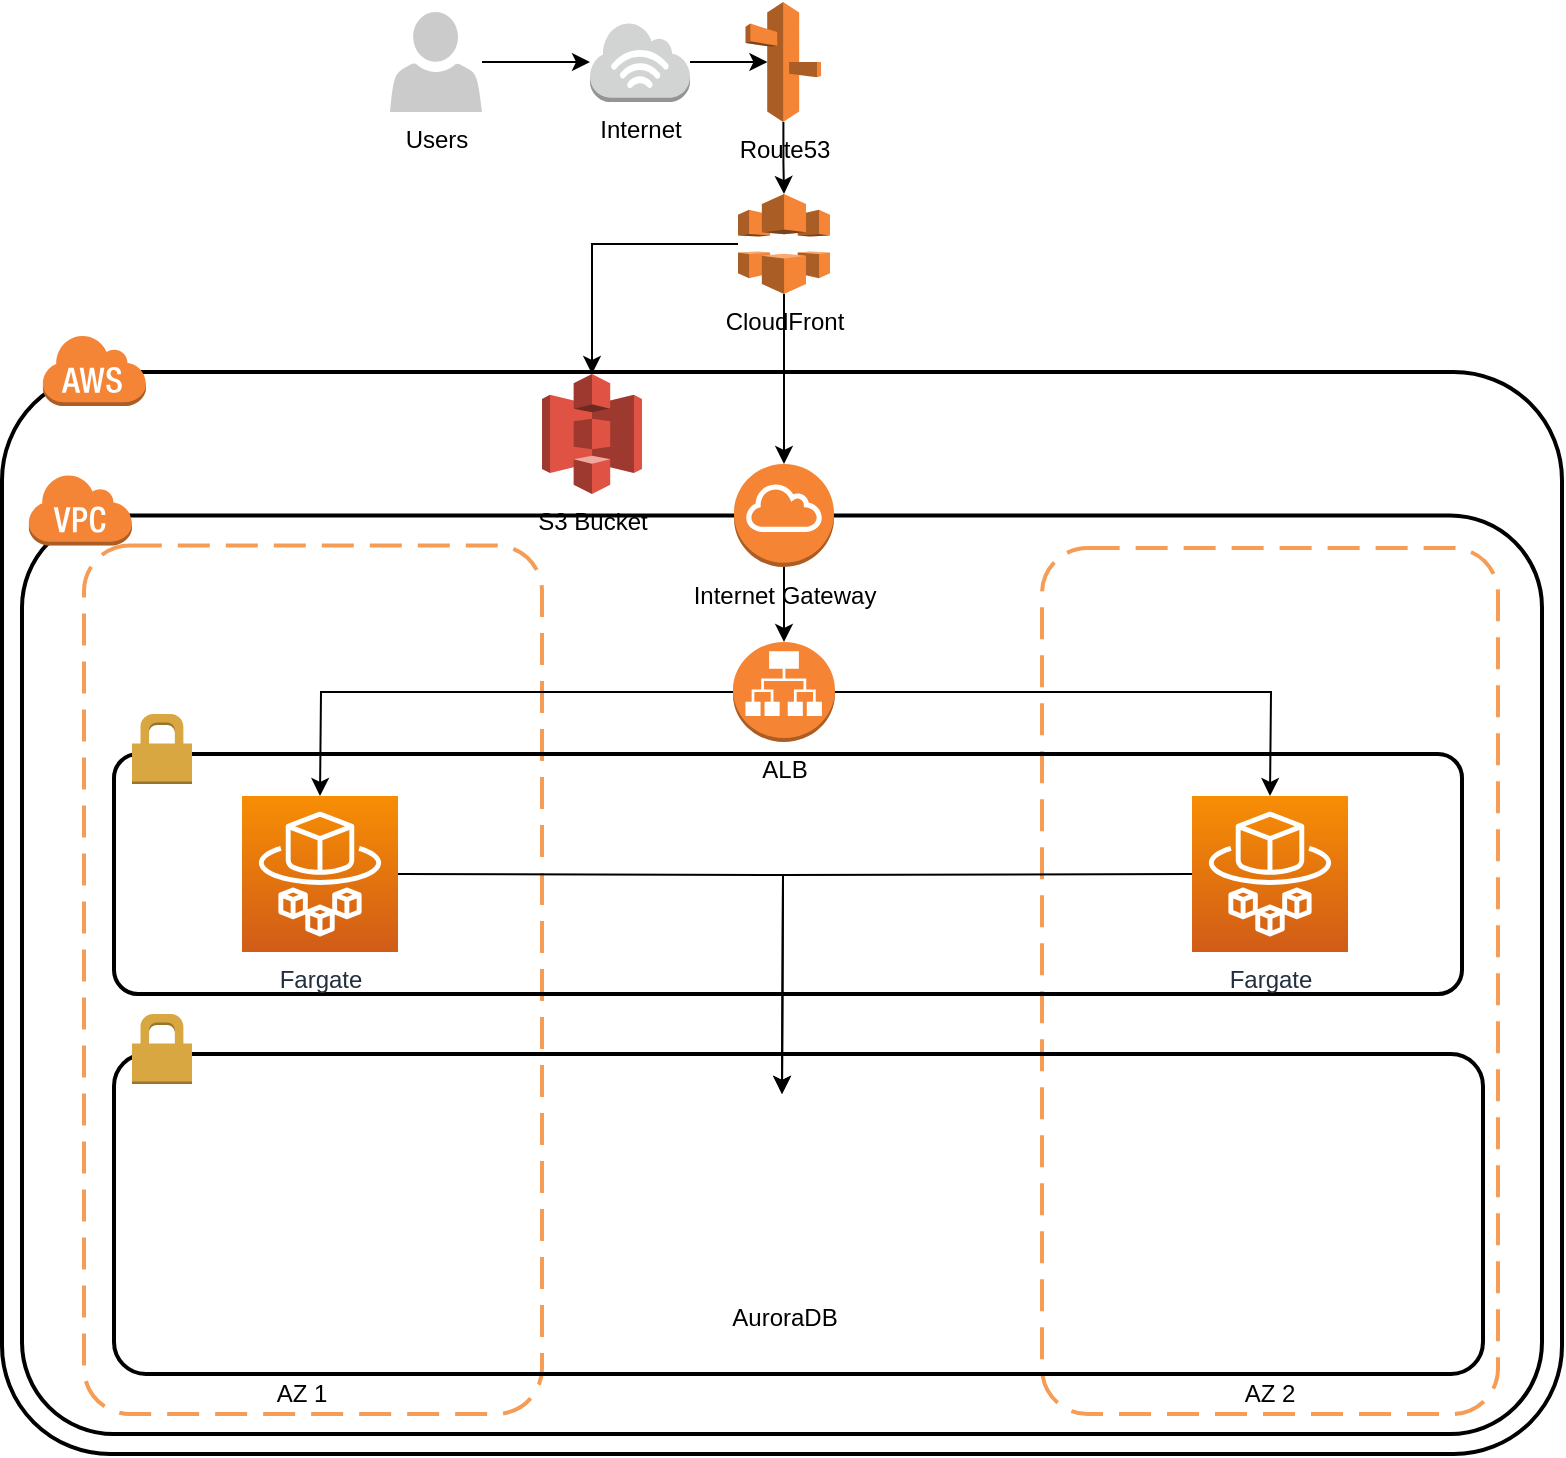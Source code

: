 <mxfile version="13.8.3" type="device"><diagram id="rb_7YdAGOzKOcm9xe8Fp" name="Page-1"><mxGraphModel dx="1248" dy="1731" grid="1" gridSize="10" guides="1" tooltips="1" connect="1" arrows="1" fold="1" page="1" pageScale="1" pageWidth="850" pageHeight="1100" math="0" shadow="0"><root><mxCell id="0"/><mxCell id="1" parent="0"/><mxCell id="lc7R9KoQZgKMYEyf-1Jp-14" value="" style="rounded=1;arcSize=10;dashed=0;fillColor=none;gradientColor=none;strokeWidth=2;" parent="1" vertex="1"><mxGeometry x="20" y="19" width="780" height="541" as="geometry"/></mxCell><mxCell id="lc7R9KoQZgKMYEyf-1Jp-16" value="" style="rounded=1;arcSize=10;dashed=0;fillColor=none;gradientColor=none;strokeWidth=2;" parent="1" vertex="1"><mxGeometry x="30" y="90.75" width="760" height="459.25" as="geometry"/></mxCell><mxCell id="lc7R9KoQZgKMYEyf-1Jp-23" value="" style="rounded=1;arcSize=10;dashed=1;strokeColor=#F59D56;fillColor=none;gradientColor=none;dashPattern=8 4;strokeWidth=2;" parent="1" vertex="1"><mxGeometry x="61" y="105.75" width="229" height="434.25" as="geometry"/></mxCell><mxCell id="lc7R9KoQZgKMYEyf-1Jp-24" value="" style="rounded=1;arcSize=10;dashed=1;strokeColor=#F59D56;fillColor=none;gradientColor=none;dashPattern=8 4;strokeWidth=2;" parent="1" vertex="1"><mxGeometry x="540" y="107" width="228" height="433" as="geometry"/></mxCell><mxCell id="lc7R9KoQZgKMYEyf-1Jp-66" style="edgeStyle=orthogonalEdgeStyle;rounded=0;orthogonalLoop=1;jettySize=auto;html=1;" parent="1" source="lc7R9KoQZgKMYEyf-1Jp-12" target="lc7R9KoQZgKMYEyf-1Jp-64" edge="1"><mxGeometry relative="1" as="geometry"/></mxCell><mxCell id="lc7R9KoQZgKMYEyf-1Jp-12" value="Internet Gateway" style="outlineConnect=0;dashed=0;verticalLabelPosition=bottom;verticalAlign=top;align=center;html=1;shape=mxgraph.aws3.internet_gateway;fillColor=#F58534;gradientColor=none;" parent="1" vertex="1"><mxGeometry x="386" y="65" width="50" height="51.5" as="geometry"/></mxCell><mxCell id="lc7R9KoQZgKMYEyf-1Jp-15" value="" style="dashed=0;html=1;shape=mxgraph.aws3.cloud;fillColor=#F58536;gradientColor=none;dashed=0;" parent="1" vertex="1"><mxGeometry x="40" width="52" height="36" as="geometry"/></mxCell><mxCell id="lc7R9KoQZgKMYEyf-1Jp-17" value="" style="dashed=0;html=1;shape=mxgraph.aws3.virtual_private_cloud;fillColor=#F58536;gradientColor=none;dashed=0;" parent="1" vertex="1"><mxGeometry x="33" y="69.75" width="52" height="36" as="geometry"/></mxCell><mxCell id="lc7R9KoQZgKMYEyf-1Jp-25" value="AZ 1" style="text;html=1;strokeColor=none;fillColor=none;align=center;verticalAlign=middle;whiteSpace=wrap;rounded=0;" parent="1" vertex="1"><mxGeometry x="150" y="520" width="40" height="20" as="geometry"/></mxCell><mxCell id="lc7R9KoQZgKMYEyf-1Jp-26" value="AZ 2" style="text;html=1;strokeColor=none;fillColor=none;align=center;verticalAlign=middle;whiteSpace=wrap;rounded=0;" parent="1" vertex="1"><mxGeometry x="634" y="520" width="40" height="20" as="geometry"/></mxCell><mxCell id="lc7R9KoQZgKMYEyf-1Jp-55" style="edgeStyle=orthogonalEdgeStyle;rounded=0;orthogonalLoop=1;jettySize=auto;html=1;" parent="1" source="lc7R9KoQZgKMYEyf-1Jp-41" target="lc7R9KoQZgKMYEyf-1Jp-42" edge="1"><mxGeometry relative="1" as="geometry"/></mxCell><mxCell id="lc7R9KoQZgKMYEyf-1Jp-41" value="Route53" style="outlineConnect=0;dashed=0;verticalLabelPosition=bottom;verticalAlign=top;align=center;html=1;shape=mxgraph.aws3.route_53;fillColor=#F58536;gradientColor=none;" parent="1" vertex="1"><mxGeometry x="391.76" y="-166" width="37.75" height="60" as="geometry"/></mxCell><mxCell id="lc7R9KoQZgKMYEyf-1Jp-60" style="edgeStyle=orthogonalEdgeStyle;rounded=0;orthogonalLoop=1;jettySize=auto;html=1;" parent="1" source="lc7R9KoQZgKMYEyf-1Jp-42" target="lc7R9KoQZgKMYEyf-1Jp-50" edge="1"><mxGeometry relative="1" as="geometry"/></mxCell><mxCell id="lc7R9KoQZgKMYEyf-1Jp-61" style="edgeStyle=orthogonalEdgeStyle;rounded=0;orthogonalLoop=1;jettySize=auto;html=1;" parent="1" source="lc7R9KoQZgKMYEyf-1Jp-42" target="lc7R9KoQZgKMYEyf-1Jp-12" edge="1"><mxGeometry relative="1" as="geometry"/></mxCell><mxCell id="lc7R9KoQZgKMYEyf-1Jp-42" value="CloudFront" style="outlineConnect=0;dashed=0;verticalLabelPosition=bottom;verticalAlign=top;align=center;html=1;shape=mxgraph.aws3.cloudfront;fillColor=#F58536;gradientColor=none;" parent="1" vertex="1"><mxGeometry x="388" y="-70" width="46" height="50" as="geometry"/></mxCell><mxCell id="lc7R9KoQZgKMYEyf-1Jp-59" style="edgeStyle=orthogonalEdgeStyle;rounded=0;orthogonalLoop=1;jettySize=auto;html=1;" parent="1" source="lc7R9KoQZgKMYEyf-1Jp-43" target="lc7R9KoQZgKMYEyf-1Jp-40" edge="1"><mxGeometry relative="1" as="geometry"/></mxCell><mxCell id="lc7R9KoQZgKMYEyf-1Jp-43" value="Users" style="pointerEvents=1;shadow=0;dashed=0;html=1;strokeColor=none;labelPosition=center;verticalLabelPosition=bottom;verticalAlign=top;outlineConnect=0;align=center;shape=mxgraph.office.users.user;fillColor=#CCCBCB;" parent="1" vertex="1"><mxGeometry x="214" y="-161" width="46" height="50" as="geometry"/></mxCell><mxCell id="lc7R9KoQZgKMYEyf-1Jp-50" value="S3 Bucket" style="outlineConnect=0;dashed=0;verticalLabelPosition=bottom;verticalAlign=top;align=center;html=1;shape=mxgraph.aws3.s3;fillColor=#E05243;gradientColor=none;" parent="1" vertex="1"><mxGeometry x="290" y="20" width="50" height="60" as="geometry"/></mxCell><mxCell id="lc7R9KoQZgKMYEyf-1Jp-58" style="edgeStyle=orthogonalEdgeStyle;rounded=0;orthogonalLoop=1;jettySize=auto;html=1;entryX=0.29;entryY=0.5;entryDx=0;entryDy=0;entryPerimeter=0;" parent="1" source="lc7R9KoQZgKMYEyf-1Jp-40" target="lc7R9KoQZgKMYEyf-1Jp-41" edge="1"><mxGeometry relative="1" as="geometry"/></mxCell><mxCell id="lc7R9KoQZgKMYEyf-1Jp-40" value="Internet" style="outlineConnect=0;dashed=0;verticalLabelPosition=bottom;verticalAlign=top;align=center;html=1;shape=mxgraph.aws3.internet_3;fillColor=#D2D3D3;gradientColor=none;" parent="1" vertex="1"><mxGeometry x="314" y="-156" width="50" height="40" as="geometry"/></mxCell><mxCell id="lc7R9KoQZgKMYEyf-1Jp-75" style="edgeStyle=orthogonalEdgeStyle;rounded=0;orthogonalLoop=1;jettySize=auto;html=1;" parent="1" source="lc7R9KoQZgKMYEyf-1Jp-64" edge="1"><mxGeometry relative="1" as="geometry"><mxPoint x="179" y="231" as="targetPoint"/></mxGeometry></mxCell><mxCell id="lc7R9KoQZgKMYEyf-1Jp-76" style="edgeStyle=orthogonalEdgeStyle;rounded=0;orthogonalLoop=1;jettySize=auto;html=1;" parent="1" source="lc7R9KoQZgKMYEyf-1Jp-64" edge="1"><mxGeometry relative="1" as="geometry"><mxPoint x="654" y="231" as="targetPoint"/></mxGeometry></mxCell><mxCell id="lc7R9KoQZgKMYEyf-1Jp-64" value="ALB" style="outlineConnect=0;dashed=0;verticalLabelPosition=bottom;verticalAlign=top;align=center;html=1;shape=mxgraph.aws3.application_load_balancer;fillColor=#F58534;gradientColor=none;" parent="1" vertex="1"><mxGeometry x="385.5" y="154" width="51" height="50" as="geometry"/></mxCell><mxCell id="lc7R9KoQZgKMYEyf-1Jp-67" value="" style="rounded=1;arcSize=10;dashed=0;fillColor=none;gradientColor=none;strokeWidth=2;" parent="1" vertex="1"><mxGeometry x="76" y="210" width="674" height="120" as="geometry"/></mxCell><mxCell id="lc7R9KoQZgKMYEyf-1Jp-68" value="" style="dashed=0;html=1;shape=mxgraph.aws3.permissions;fillColor=#D9A741;gradientColor=none;dashed=0;" parent="1" vertex="1"><mxGeometry x="85" y="190" width="30" height="35" as="geometry"/></mxCell><mxCell id="lc7R9KoQZgKMYEyf-1Jp-71" value="" style="rounded=1;arcSize=10;dashed=0;fillColor=none;gradientColor=none;strokeWidth=2;" parent="1" vertex="1"><mxGeometry x="76" y="360" width="684.5" height="160" as="geometry"/></mxCell><mxCell id="lc7R9KoQZgKMYEyf-1Jp-72" value="" style="dashed=0;html=1;shape=mxgraph.aws3.permissions;fillColor=#D9A741;gradientColor=none;dashed=0;" parent="1" vertex="1"><mxGeometry x="85" y="340" width="30" height="35" as="geometry"/></mxCell><mxCell id="lc7R9KoQZgKMYEyf-1Jp-87" style="edgeStyle=orthogonalEdgeStyle;rounded=0;orthogonalLoop=1;jettySize=auto;html=1;" parent="1" edge="1"><mxGeometry relative="1" as="geometry"><mxPoint x="218" y="270" as="sourcePoint"/><mxPoint x="410" y="380" as="targetPoint"/></mxGeometry></mxCell><mxCell id="lc7R9KoQZgKMYEyf-1Jp-88" style="edgeStyle=orthogonalEdgeStyle;rounded=0;orthogonalLoop=1;jettySize=auto;html=1;" parent="1" edge="1"><mxGeometry relative="1" as="geometry"><mxPoint x="410" y="380" as="targetPoint"/><mxPoint x="615" y="270" as="sourcePoint"/></mxGeometry></mxCell><mxCell id="yGxka5T3FHJXEqoMW7v0-1" value="Fargate" style="outlineConnect=0;fontColor=#232F3E;gradientColor=#F78E04;gradientDirection=north;fillColor=#D05C17;strokeColor=#ffffff;dashed=0;verticalLabelPosition=bottom;verticalAlign=top;align=center;html=1;fontSize=12;fontStyle=0;aspect=fixed;shape=mxgraph.aws4.resourceIcon;resIcon=mxgraph.aws4.fargate;" vertex="1" parent="1"><mxGeometry x="140" y="231" width="78" height="78" as="geometry"/></mxCell><mxCell id="yGxka5T3FHJXEqoMW7v0-2" value="Fargate" style="outlineConnect=0;fontColor=#232F3E;gradientColor=#F78E04;gradientDirection=north;fillColor=#D05C17;strokeColor=#ffffff;dashed=0;verticalLabelPosition=bottom;verticalAlign=top;align=center;html=1;fontSize=12;fontStyle=0;aspect=fixed;shape=mxgraph.aws4.resourceIcon;resIcon=mxgraph.aws4.fargate;" vertex="1" parent="1"><mxGeometry x="615" y="231" width="78" height="78" as="geometry"/></mxCell><mxCell id="yGxka5T3FHJXEqoMW7v0-3" value="AuroraDB" style="shape=image;html=1;verticalAlign=top;verticalLabelPosition=bottom;labelBackgroundColor=#ffffff;imageAspect=0;aspect=fixed;image=https://cdn2.iconfinder.com/data/icons/amazon-aws-stencils/100/Database_copy_Amazon_RDS_MySQL_DB_Instance-128.png" vertex="1" parent="1"><mxGeometry x="347" y="350" width="128" height="128" as="geometry"/></mxCell></root></mxGraphModel></diagram></mxfile>